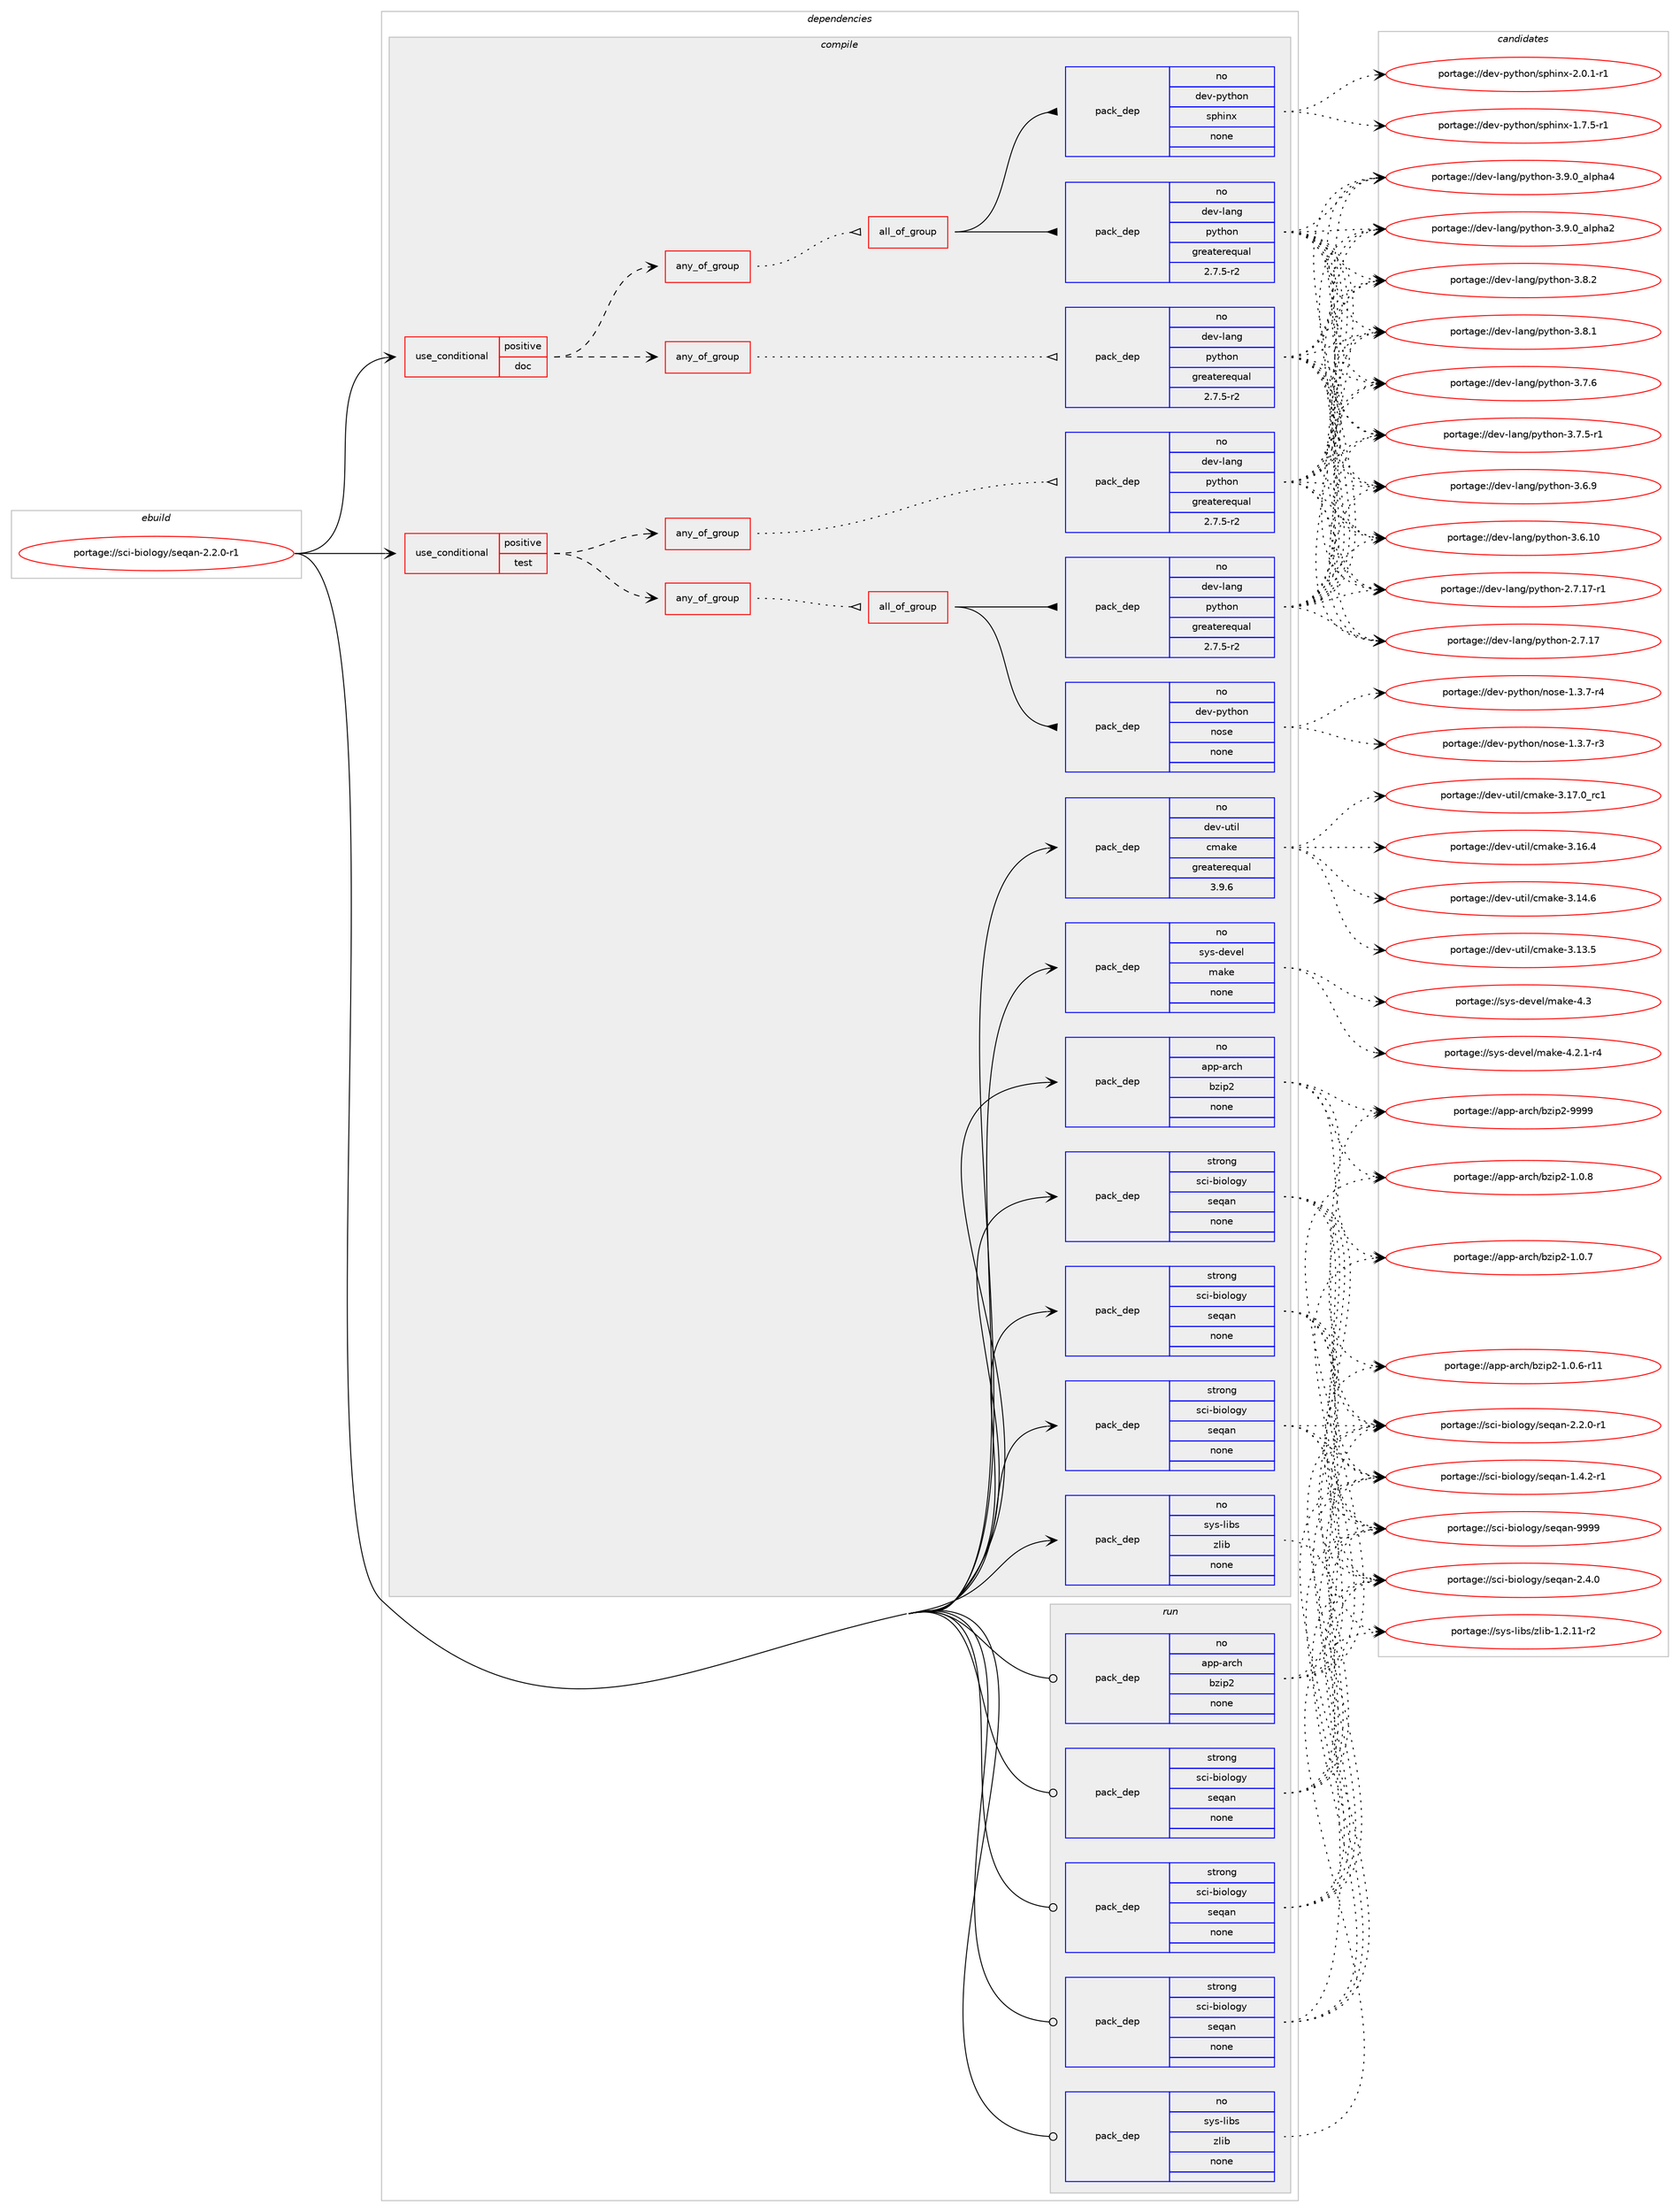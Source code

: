 digraph prolog {

# *************
# Graph options
# *************

newrank=true;
concentrate=true;
compound=true;
graph [rankdir=LR,fontname=Helvetica,fontsize=10,ranksep=1.5];#, ranksep=2.5, nodesep=0.2];
edge  [arrowhead=vee];
node  [fontname=Helvetica,fontsize=10];

# **********
# The ebuild
# **********

subgraph cluster_leftcol {
color=gray;
rank=same;
label=<<i>ebuild</i>>;
id [label="portage://sci-biology/seqan-2.2.0-r1", color=red, width=4, href="../sci-biology/seqan-2.2.0-r1.svg"];
}

# ****************
# The dependencies
# ****************

subgraph cluster_midcol {
color=gray;
label=<<i>dependencies</i>>;
subgraph cluster_compile {
fillcolor="#eeeeee";
style=filled;
label=<<i>compile</i>>;
subgraph cond11503 {
dependency56260 [label=<<TABLE BORDER="0" CELLBORDER="1" CELLSPACING="0" CELLPADDING="4"><TR><TD ROWSPAN="3" CELLPADDING="10">use_conditional</TD></TR><TR><TD>positive</TD></TR><TR><TD>doc</TD></TR></TABLE>>, shape=none, color=red];
subgraph any1151 {
dependency56261 [label=<<TABLE BORDER="0" CELLBORDER="1" CELLSPACING="0" CELLPADDING="4"><TR><TD CELLPADDING="10">any_of_group</TD></TR></TABLE>>, shape=none, color=red];subgraph all55 {
dependency56262 [label=<<TABLE BORDER="0" CELLBORDER="1" CELLSPACING="0" CELLPADDING="4"><TR><TD CELLPADDING="10">all_of_group</TD></TR></TABLE>>, shape=none, color=red];subgraph pack43554 {
dependency56263 [label=<<TABLE BORDER="0" CELLBORDER="1" CELLSPACING="0" CELLPADDING="4" WIDTH="220"><TR><TD ROWSPAN="6" CELLPADDING="30">pack_dep</TD></TR><TR><TD WIDTH="110">no</TD></TR><TR><TD>dev-lang</TD></TR><TR><TD>python</TD></TR><TR><TD>greaterequal</TD></TR><TR><TD>2.7.5-r2</TD></TR></TABLE>>, shape=none, color=blue];
}
dependency56262:e -> dependency56263:w [weight=20,style="solid",arrowhead="inv"];
subgraph pack43555 {
dependency56264 [label=<<TABLE BORDER="0" CELLBORDER="1" CELLSPACING="0" CELLPADDING="4" WIDTH="220"><TR><TD ROWSPAN="6" CELLPADDING="30">pack_dep</TD></TR><TR><TD WIDTH="110">no</TD></TR><TR><TD>dev-python</TD></TR><TR><TD>sphinx</TD></TR><TR><TD>none</TD></TR><TR><TD></TD></TR></TABLE>>, shape=none, color=blue];
}
dependency56262:e -> dependency56264:w [weight=20,style="solid",arrowhead="inv"];
}
dependency56261:e -> dependency56262:w [weight=20,style="dotted",arrowhead="oinv"];
}
dependency56260:e -> dependency56261:w [weight=20,style="dashed",arrowhead="vee"];
subgraph any1152 {
dependency56265 [label=<<TABLE BORDER="0" CELLBORDER="1" CELLSPACING="0" CELLPADDING="4"><TR><TD CELLPADDING="10">any_of_group</TD></TR></TABLE>>, shape=none, color=red];subgraph pack43556 {
dependency56266 [label=<<TABLE BORDER="0" CELLBORDER="1" CELLSPACING="0" CELLPADDING="4" WIDTH="220"><TR><TD ROWSPAN="6" CELLPADDING="30">pack_dep</TD></TR><TR><TD WIDTH="110">no</TD></TR><TR><TD>dev-lang</TD></TR><TR><TD>python</TD></TR><TR><TD>greaterequal</TD></TR><TR><TD>2.7.5-r2</TD></TR></TABLE>>, shape=none, color=blue];
}
dependency56265:e -> dependency56266:w [weight=20,style="dotted",arrowhead="oinv"];
}
dependency56260:e -> dependency56265:w [weight=20,style="dashed",arrowhead="vee"];
}
id:e -> dependency56260:w [weight=20,style="solid",arrowhead="vee"];
subgraph cond11504 {
dependency56267 [label=<<TABLE BORDER="0" CELLBORDER="1" CELLSPACING="0" CELLPADDING="4"><TR><TD ROWSPAN="3" CELLPADDING="10">use_conditional</TD></TR><TR><TD>positive</TD></TR><TR><TD>test</TD></TR></TABLE>>, shape=none, color=red];
subgraph any1153 {
dependency56268 [label=<<TABLE BORDER="0" CELLBORDER="1" CELLSPACING="0" CELLPADDING="4"><TR><TD CELLPADDING="10">any_of_group</TD></TR></TABLE>>, shape=none, color=red];subgraph all56 {
dependency56269 [label=<<TABLE BORDER="0" CELLBORDER="1" CELLSPACING="0" CELLPADDING="4"><TR><TD CELLPADDING="10">all_of_group</TD></TR></TABLE>>, shape=none, color=red];subgraph pack43557 {
dependency56270 [label=<<TABLE BORDER="0" CELLBORDER="1" CELLSPACING="0" CELLPADDING="4" WIDTH="220"><TR><TD ROWSPAN="6" CELLPADDING="30">pack_dep</TD></TR><TR><TD WIDTH="110">no</TD></TR><TR><TD>dev-lang</TD></TR><TR><TD>python</TD></TR><TR><TD>greaterequal</TD></TR><TR><TD>2.7.5-r2</TD></TR></TABLE>>, shape=none, color=blue];
}
dependency56269:e -> dependency56270:w [weight=20,style="solid",arrowhead="inv"];
subgraph pack43558 {
dependency56271 [label=<<TABLE BORDER="0" CELLBORDER="1" CELLSPACING="0" CELLPADDING="4" WIDTH="220"><TR><TD ROWSPAN="6" CELLPADDING="30">pack_dep</TD></TR><TR><TD WIDTH="110">no</TD></TR><TR><TD>dev-python</TD></TR><TR><TD>nose</TD></TR><TR><TD>none</TD></TR><TR><TD></TD></TR></TABLE>>, shape=none, color=blue];
}
dependency56269:e -> dependency56271:w [weight=20,style="solid",arrowhead="inv"];
}
dependency56268:e -> dependency56269:w [weight=20,style="dotted",arrowhead="oinv"];
}
dependency56267:e -> dependency56268:w [weight=20,style="dashed",arrowhead="vee"];
subgraph any1154 {
dependency56272 [label=<<TABLE BORDER="0" CELLBORDER="1" CELLSPACING="0" CELLPADDING="4"><TR><TD CELLPADDING="10">any_of_group</TD></TR></TABLE>>, shape=none, color=red];subgraph pack43559 {
dependency56273 [label=<<TABLE BORDER="0" CELLBORDER="1" CELLSPACING="0" CELLPADDING="4" WIDTH="220"><TR><TD ROWSPAN="6" CELLPADDING="30">pack_dep</TD></TR><TR><TD WIDTH="110">no</TD></TR><TR><TD>dev-lang</TD></TR><TR><TD>python</TD></TR><TR><TD>greaterequal</TD></TR><TR><TD>2.7.5-r2</TD></TR></TABLE>>, shape=none, color=blue];
}
dependency56272:e -> dependency56273:w [weight=20,style="dotted",arrowhead="oinv"];
}
dependency56267:e -> dependency56272:w [weight=20,style="dashed",arrowhead="vee"];
}
id:e -> dependency56267:w [weight=20,style="solid",arrowhead="vee"];
subgraph pack43560 {
dependency56274 [label=<<TABLE BORDER="0" CELLBORDER="1" CELLSPACING="0" CELLPADDING="4" WIDTH="220"><TR><TD ROWSPAN="6" CELLPADDING="30">pack_dep</TD></TR><TR><TD WIDTH="110">no</TD></TR><TR><TD>app-arch</TD></TR><TR><TD>bzip2</TD></TR><TR><TD>none</TD></TR><TR><TD></TD></TR></TABLE>>, shape=none, color=blue];
}
id:e -> dependency56274:w [weight=20,style="solid",arrowhead="vee"];
subgraph pack43561 {
dependency56275 [label=<<TABLE BORDER="0" CELLBORDER="1" CELLSPACING="0" CELLPADDING="4" WIDTH="220"><TR><TD ROWSPAN="6" CELLPADDING="30">pack_dep</TD></TR><TR><TD WIDTH="110">no</TD></TR><TR><TD>dev-util</TD></TR><TR><TD>cmake</TD></TR><TR><TD>greaterequal</TD></TR><TR><TD>3.9.6</TD></TR></TABLE>>, shape=none, color=blue];
}
id:e -> dependency56275:w [weight=20,style="solid",arrowhead="vee"];
subgraph pack43562 {
dependency56276 [label=<<TABLE BORDER="0" CELLBORDER="1" CELLSPACING="0" CELLPADDING="4" WIDTH="220"><TR><TD ROWSPAN="6" CELLPADDING="30">pack_dep</TD></TR><TR><TD WIDTH="110">no</TD></TR><TR><TD>sys-devel</TD></TR><TR><TD>make</TD></TR><TR><TD>none</TD></TR><TR><TD></TD></TR></TABLE>>, shape=none, color=blue];
}
id:e -> dependency56276:w [weight=20,style="solid",arrowhead="vee"];
subgraph pack43563 {
dependency56277 [label=<<TABLE BORDER="0" CELLBORDER="1" CELLSPACING="0" CELLPADDING="4" WIDTH="220"><TR><TD ROWSPAN="6" CELLPADDING="30">pack_dep</TD></TR><TR><TD WIDTH="110">no</TD></TR><TR><TD>sys-libs</TD></TR><TR><TD>zlib</TD></TR><TR><TD>none</TD></TR><TR><TD></TD></TR></TABLE>>, shape=none, color=blue];
}
id:e -> dependency56277:w [weight=20,style="solid",arrowhead="vee"];
subgraph pack43564 {
dependency56278 [label=<<TABLE BORDER="0" CELLBORDER="1" CELLSPACING="0" CELLPADDING="4" WIDTH="220"><TR><TD ROWSPAN="6" CELLPADDING="30">pack_dep</TD></TR><TR><TD WIDTH="110">strong</TD></TR><TR><TD>sci-biology</TD></TR><TR><TD>seqan</TD></TR><TR><TD>none</TD></TR><TR><TD></TD></TR></TABLE>>, shape=none, color=blue];
}
id:e -> dependency56278:w [weight=20,style="solid",arrowhead="vee"];
subgraph pack43565 {
dependency56279 [label=<<TABLE BORDER="0" CELLBORDER="1" CELLSPACING="0" CELLPADDING="4" WIDTH="220"><TR><TD ROWSPAN="6" CELLPADDING="30">pack_dep</TD></TR><TR><TD WIDTH="110">strong</TD></TR><TR><TD>sci-biology</TD></TR><TR><TD>seqan</TD></TR><TR><TD>none</TD></TR><TR><TD></TD></TR></TABLE>>, shape=none, color=blue];
}
id:e -> dependency56279:w [weight=20,style="solid",arrowhead="vee"];
subgraph pack43566 {
dependency56280 [label=<<TABLE BORDER="0" CELLBORDER="1" CELLSPACING="0" CELLPADDING="4" WIDTH="220"><TR><TD ROWSPAN="6" CELLPADDING="30">pack_dep</TD></TR><TR><TD WIDTH="110">strong</TD></TR><TR><TD>sci-biology</TD></TR><TR><TD>seqan</TD></TR><TR><TD>none</TD></TR><TR><TD></TD></TR></TABLE>>, shape=none, color=blue];
}
id:e -> dependency56280:w [weight=20,style="solid",arrowhead="vee"];
}
subgraph cluster_compileandrun {
fillcolor="#eeeeee";
style=filled;
label=<<i>compile and run</i>>;
}
subgraph cluster_run {
fillcolor="#eeeeee";
style=filled;
label=<<i>run</i>>;
subgraph pack43567 {
dependency56281 [label=<<TABLE BORDER="0" CELLBORDER="1" CELLSPACING="0" CELLPADDING="4" WIDTH="220"><TR><TD ROWSPAN="6" CELLPADDING="30">pack_dep</TD></TR><TR><TD WIDTH="110">no</TD></TR><TR><TD>app-arch</TD></TR><TR><TD>bzip2</TD></TR><TR><TD>none</TD></TR><TR><TD></TD></TR></TABLE>>, shape=none, color=blue];
}
id:e -> dependency56281:w [weight=20,style="solid",arrowhead="odot"];
subgraph pack43568 {
dependency56282 [label=<<TABLE BORDER="0" CELLBORDER="1" CELLSPACING="0" CELLPADDING="4" WIDTH="220"><TR><TD ROWSPAN="6" CELLPADDING="30">pack_dep</TD></TR><TR><TD WIDTH="110">no</TD></TR><TR><TD>sys-libs</TD></TR><TR><TD>zlib</TD></TR><TR><TD>none</TD></TR><TR><TD></TD></TR></TABLE>>, shape=none, color=blue];
}
id:e -> dependency56282:w [weight=20,style="solid",arrowhead="odot"];
subgraph pack43569 {
dependency56283 [label=<<TABLE BORDER="0" CELLBORDER="1" CELLSPACING="0" CELLPADDING="4" WIDTH="220"><TR><TD ROWSPAN="6" CELLPADDING="30">pack_dep</TD></TR><TR><TD WIDTH="110">strong</TD></TR><TR><TD>sci-biology</TD></TR><TR><TD>seqan</TD></TR><TR><TD>none</TD></TR><TR><TD></TD></TR></TABLE>>, shape=none, color=blue];
}
id:e -> dependency56283:w [weight=20,style="solid",arrowhead="odot"];
subgraph pack43570 {
dependency56284 [label=<<TABLE BORDER="0" CELLBORDER="1" CELLSPACING="0" CELLPADDING="4" WIDTH="220"><TR><TD ROWSPAN="6" CELLPADDING="30">pack_dep</TD></TR><TR><TD WIDTH="110">strong</TD></TR><TR><TD>sci-biology</TD></TR><TR><TD>seqan</TD></TR><TR><TD>none</TD></TR><TR><TD></TD></TR></TABLE>>, shape=none, color=blue];
}
id:e -> dependency56284:w [weight=20,style="solid",arrowhead="odot"];
subgraph pack43571 {
dependency56285 [label=<<TABLE BORDER="0" CELLBORDER="1" CELLSPACING="0" CELLPADDING="4" WIDTH="220"><TR><TD ROWSPAN="6" CELLPADDING="30">pack_dep</TD></TR><TR><TD WIDTH="110">strong</TD></TR><TR><TD>sci-biology</TD></TR><TR><TD>seqan</TD></TR><TR><TD>none</TD></TR><TR><TD></TD></TR></TABLE>>, shape=none, color=blue];
}
id:e -> dependency56285:w [weight=20,style="solid",arrowhead="odot"];
}
}

# **************
# The candidates
# **************

subgraph cluster_choices {
rank=same;
color=gray;
label=<<i>candidates</i>>;

subgraph choice43554 {
color=black;
nodesep=1;
choice10010111845108971101034711212111610411111045514657464895971081121049752 [label="portage://dev-lang/python-3.9.0_alpha4", color=red, width=4,href="../dev-lang/python-3.9.0_alpha4.svg"];
choice10010111845108971101034711212111610411111045514657464895971081121049750 [label="portage://dev-lang/python-3.9.0_alpha2", color=red, width=4,href="../dev-lang/python-3.9.0_alpha2.svg"];
choice100101118451089711010347112121116104111110455146564650 [label="portage://dev-lang/python-3.8.2", color=red, width=4,href="../dev-lang/python-3.8.2.svg"];
choice100101118451089711010347112121116104111110455146564649 [label="portage://dev-lang/python-3.8.1", color=red, width=4,href="../dev-lang/python-3.8.1.svg"];
choice100101118451089711010347112121116104111110455146554654 [label="portage://dev-lang/python-3.7.6", color=red, width=4,href="../dev-lang/python-3.7.6.svg"];
choice1001011184510897110103471121211161041111104551465546534511449 [label="portage://dev-lang/python-3.7.5-r1", color=red, width=4,href="../dev-lang/python-3.7.5-r1.svg"];
choice100101118451089711010347112121116104111110455146544657 [label="portage://dev-lang/python-3.6.9", color=red, width=4,href="../dev-lang/python-3.6.9.svg"];
choice10010111845108971101034711212111610411111045514654464948 [label="portage://dev-lang/python-3.6.10", color=red, width=4,href="../dev-lang/python-3.6.10.svg"];
choice100101118451089711010347112121116104111110455046554649554511449 [label="portage://dev-lang/python-2.7.17-r1", color=red, width=4,href="../dev-lang/python-2.7.17-r1.svg"];
choice10010111845108971101034711212111610411111045504655464955 [label="portage://dev-lang/python-2.7.17", color=red, width=4,href="../dev-lang/python-2.7.17.svg"];
dependency56263:e -> choice10010111845108971101034711212111610411111045514657464895971081121049752:w [style=dotted,weight="100"];
dependency56263:e -> choice10010111845108971101034711212111610411111045514657464895971081121049750:w [style=dotted,weight="100"];
dependency56263:e -> choice100101118451089711010347112121116104111110455146564650:w [style=dotted,weight="100"];
dependency56263:e -> choice100101118451089711010347112121116104111110455146564649:w [style=dotted,weight="100"];
dependency56263:e -> choice100101118451089711010347112121116104111110455146554654:w [style=dotted,weight="100"];
dependency56263:e -> choice1001011184510897110103471121211161041111104551465546534511449:w [style=dotted,weight="100"];
dependency56263:e -> choice100101118451089711010347112121116104111110455146544657:w [style=dotted,weight="100"];
dependency56263:e -> choice10010111845108971101034711212111610411111045514654464948:w [style=dotted,weight="100"];
dependency56263:e -> choice100101118451089711010347112121116104111110455046554649554511449:w [style=dotted,weight="100"];
dependency56263:e -> choice10010111845108971101034711212111610411111045504655464955:w [style=dotted,weight="100"];
}
subgraph choice43555 {
color=black;
nodesep=1;
choice10010111845112121116104111110471151121041051101204550464846494511449 [label="portage://dev-python/sphinx-2.0.1-r1", color=red, width=4,href="../dev-python/sphinx-2.0.1-r1.svg"];
choice10010111845112121116104111110471151121041051101204549465546534511449 [label="portage://dev-python/sphinx-1.7.5-r1", color=red, width=4,href="../dev-python/sphinx-1.7.5-r1.svg"];
dependency56264:e -> choice10010111845112121116104111110471151121041051101204550464846494511449:w [style=dotted,weight="100"];
dependency56264:e -> choice10010111845112121116104111110471151121041051101204549465546534511449:w [style=dotted,weight="100"];
}
subgraph choice43556 {
color=black;
nodesep=1;
choice10010111845108971101034711212111610411111045514657464895971081121049752 [label="portage://dev-lang/python-3.9.0_alpha4", color=red, width=4,href="../dev-lang/python-3.9.0_alpha4.svg"];
choice10010111845108971101034711212111610411111045514657464895971081121049750 [label="portage://dev-lang/python-3.9.0_alpha2", color=red, width=4,href="../dev-lang/python-3.9.0_alpha2.svg"];
choice100101118451089711010347112121116104111110455146564650 [label="portage://dev-lang/python-3.8.2", color=red, width=4,href="../dev-lang/python-3.8.2.svg"];
choice100101118451089711010347112121116104111110455146564649 [label="portage://dev-lang/python-3.8.1", color=red, width=4,href="../dev-lang/python-3.8.1.svg"];
choice100101118451089711010347112121116104111110455146554654 [label="portage://dev-lang/python-3.7.6", color=red, width=4,href="../dev-lang/python-3.7.6.svg"];
choice1001011184510897110103471121211161041111104551465546534511449 [label="portage://dev-lang/python-3.7.5-r1", color=red, width=4,href="../dev-lang/python-3.7.5-r1.svg"];
choice100101118451089711010347112121116104111110455146544657 [label="portage://dev-lang/python-3.6.9", color=red, width=4,href="../dev-lang/python-3.6.9.svg"];
choice10010111845108971101034711212111610411111045514654464948 [label="portage://dev-lang/python-3.6.10", color=red, width=4,href="../dev-lang/python-3.6.10.svg"];
choice100101118451089711010347112121116104111110455046554649554511449 [label="portage://dev-lang/python-2.7.17-r1", color=red, width=4,href="../dev-lang/python-2.7.17-r1.svg"];
choice10010111845108971101034711212111610411111045504655464955 [label="portage://dev-lang/python-2.7.17", color=red, width=4,href="../dev-lang/python-2.7.17.svg"];
dependency56266:e -> choice10010111845108971101034711212111610411111045514657464895971081121049752:w [style=dotted,weight="100"];
dependency56266:e -> choice10010111845108971101034711212111610411111045514657464895971081121049750:w [style=dotted,weight="100"];
dependency56266:e -> choice100101118451089711010347112121116104111110455146564650:w [style=dotted,weight="100"];
dependency56266:e -> choice100101118451089711010347112121116104111110455146564649:w [style=dotted,weight="100"];
dependency56266:e -> choice100101118451089711010347112121116104111110455146554654:w [style=dotted,weight="100"];
dependency56266:e -> choice1001011184510897110103471121211161041111104551465546534511449:w [style=dotted,weight="100"];
dependency56266:e -> choice100101118451089711010347112121116104111110455146544657:w [style=dotted,weight="100"];
dependency56266:e -> choice10010111845108971101034711212111610411111045514654464948:w [style=dotted,weight="100"];
dependency56266:e -> choice100101118451089711010347112121116104111110455046554649554511449:w [style=dotted,weight="100"];
dependency56266:e -> choice10010111845108971101034711212111610411111045504655464955:w [style=dotted,weight="100"];
}
subgraph choice43557 {
color=black;
nodesep=1;
choice10010111845108971101034711212111610411111045514657464895971081121049752 [label="portage://dev-lang/python-3.9.0_alpha4", color=red, width=4,href="../dev-lang/python-3.9.0_alpha4.svg"];
choice10010111845108971101034711212111610411111045514657464895971081121049750 [label="portage://dev-lang/python-3.9.0_alpha2", color=red, width=4,href="../dev-lang/python-3.9.0_alpha2.svg"];
choice100101118451089711010347112121116104111110455146564650 [label="portage://dev-lang/python-3.8.2", color=red, width=4,href="../dev-lang/python-3.8.2.svg"];
choice100101118451089711010347112121116104111110455146564649 [label="portage://dev-lang/python-3.8.1", color=red, width=4,href="../dev-lang/python-3.8.1.svg"];
choice100101118451089711010347112121116104111110455146554654 [label="portage://dev-lang/python-3.7.6", color=red, width=4,href="../dev-lang/python-3.7.6.svg"];
choice1001011184510897110103471121211161041111104551465546534511449 [label="portage://dev-lang/python-3.7.5-r1", color=red, width=4,href="../dev-lang/python-3.7.5-r1.svg"];
choice100101118451089711010347112121116104111110455146544657 [label="portage://dev-lang/python-3.6.9", color=red, width=4,href="../dev-lang/python-3.6.9.svg"];
choice10010111845108971101034711212111610411111045514654464948 [label="portage://dev-lang/python-3.6.10", color=red, width=4,href="../dev-lang/python-3.6.10.svg"];
choice100101118451089711010347112121116104111110455046554649554511449 [label="portage://dev-lang/python-2.7.17-r1", color=red, width=4,href="../dev-lang/python-2.7.17-r1.svg"];
choice10010111845108971101034711212111610411111045504655464955 [label="portage://dev-lang/python-2.7.17", color=red, width=4,href="../dev-lang/python-2.7.17.svg"];
dependency56270:e -> choice10010111845108971101034711212111610411111045514657464895971081121049752:w [style=dotted,weight="100"];
dependency56270:e -> choice10010111845108971101034711212111610411111045514657464895971081121049750:w [style=dotted,weight="100"];
dependency56270:e -> choice100101118451089711010347112121116104111110455146564650:w [style=dotted,weight="100"];
dependency56270:e -> choice100101118451089711010347112121116104111110455146564649:w [style=dotted,weight="100"];
dependency56270:e -> choice100101118451089711010347112121116104111110455146554654:w [style=dotted,weight="100"];
dependency56270:e -> choice1001011184510897110103471121211161041111104551465546534511449:w [style=dotted,weight="100"];
dependency56270:e -> choice100101118451089711010347112121116104111110455146544657:w [style=dotted,weight="100"];
dependency56270:e -> choice10010111845108971101034711212111610411111045514654464948:w [style=dotted,weight="100"];
dependency56270:e -> choice100101118451089711010347112121116104111110455046554649554511449:w [style=dotted,weight="100"];
dependency56270:e -> choice10010111845108971101034711212111610411111045504655464955:w [style=dotted,weight="100"];
}
subgraph choice43558 {
color=black;
nodesep=1;
choice10010111845112121116104111110471101111151014549465146554511452 [label="portage://dev-python/nose-1.3.7-r4", color=red, width=4,href="../dev-python/nose-1.3.7-r4.svg"];
choice10010111845112121116104111110471101111151014549465146554511451 [label="portage://dev-python/nose-1.3.7-r3", color=red, width=4,href="../dev-python/nose-1.3.7-r3.svg"];
dependency56271:e -> choice10010111845112121116104111110471101111151014549465146554511452:w [style=dotted,weight="100"];
dependency56271:e -> choice10010111845112121116104111110471101111151014549465146554511451:w [style=dotted,weight="100"];
}
subgraph choice43559 {
color=black;
nodesep=1;
choice10010111845108971101034711212111610411111045514657464895971081121049752 [label="portage://dev-lang/python-3.9.0_alpha4", color=red, width=4,href="../dev-lang/python-3.9.0_alpha4.svg"];
choice10010111845108971101034711212111610411111045514657464895971081121049750 [label="portage://dev-lang/python-3.9.0_alpha2", color=red, width=4,href="../dev-lang/python-3.9.0_alpha2.svg"];
choice100101118451089711010347112121116104111110455146564650 [label="portage://dev-lang/python-3.8.2", color=red, width=4,href="../dev-lang/python-3.8.2.svg"];
choice100101118451089711010347112121116104111110455146564649 [label="portage://dev-lang/python-3.8.1", color=red, width=4,href="../dev-lang/python-3.8.1.svg"];
choice100101118451089711010347112121116104111110455146554654 [label="portage://dev-lang/python-3.7.6", color=red, width=4,href="../dev-lang/python-3.7.6.svg"];
choice1001011184510897110103471121211161041111104551465546534511449 [label="portage://dev-lang/python-3.7.5-r1", color=red, width=4,href="../dev-lang/python-3.7.5-r1.svg"];
choice100101118451089711010347112121116104111110455146544657 [label="portage://dev-lang/python-3.6.9", color=red, width=4,href="../dev-lang/python-3.6.9.svg"];
choice10010111845108971101034711212111610411111045514654464948 [label="portage://dev-lang/python-3.6.10", color=red, width=4,href="../dev-lang/python-3.6.10.svg"];
choice100101118451089711010347112121116104111110455046554649554511449 [label="portage://dev-lang/python-2.7.17-r1", color=red, width=4,href="../dev-lang/python-2.7.17-r1.svg"];
choice10010111845108971101034711212111610411111045504655464955 [label="portage://dev-lang/python-2.7.17", color=red, width=4,href="../dev-lang/python-2.7.17.svg"];
dependency56273:e -> choice10010111845108971101034711212111610411111045514657464895971081121049752:w [style=dotted,weight="100"];
dependency56273:e -> choice10010111845108971101034711212111610411111045514657464895971081121049750:w [style=dotted,weight="100"];
dependency56273:e -> choice100101118451089711010347112121116104111110455146564650:w [style=dotted,weight="100"];
dependency56273:e -> choice100101118451089711010347112121116104111110455146564649:w [style=dotted,weight="100"];
dependency56273:e -> choice100101118451089711010347112121116104111110455146554654:w [style=dotted,weight="100"];
dependency56273:e -> choice1001011184510897110103471121211161041111104551465546534511449:w [style=dotted,weight="100"];
dependency56273:e -> choice100101118451089711010347112121116104111110455146544657:w [style=dotted,weight="100"];
dependency56273:e -> choice10010111845108971101034711212111610411111045514654464948:w [style=dotted,weight="100"];
dependency56273:e -> choice100101118451089711010347112121116104111110455046554649554511449:w [style=dotted,weight="100"];
dependency56273:e -> choice10010111845108971101034711212111610411111045504655464955:w [style=dotted,weight="100"];
}
subgraph choice43560 {
color=black;
nodesep=1;
choice971121124597114991044798122105112504557575757 [label="portage://app-arch/bzip2-9999", color=red, width=4,href="../app-arch/bzip2-9999.svg"];
choice97112112459711499104479812210511250454946484656 [label="portage://app-arch/bzip2-1.0.8", color=red, width=4,href="../app-arch/bzip2-1.0.8.svg"];
choice97112112459711499104479812210511250454946484655 [label="portage://app-arch/bzip2-1.0.7", color=red, width=4,href="../app-arch/bzip2-1.0.7.svg"];
choice97112112459711499104479812210511250454946484654451144949 [label="portage://app-arch/bzip2-1.0.6-r11", color=red, width=4,href="../app-arch/bzip2-1.0.6-r11.svg"];
dependency56274:e -> choice971121124597114991044798122105112504557575757:w [style=dotted,weight="100"];
dependency56274:e -> choice97112112459711499104479812210511250454946484656:w [style=dotted,weight="100"];
dependency56274:e -> choice97112112459711499104479812210511250454946484655:w [style=dotted,weight="100"];
dependency56274:e -> choice97112112459711499104479812210511250454946484654451144949:w [style=dotted,weight="100"];
}
subgraph choice43561 {
color=black;
nodesep=1;
choice1001011184511711610510847991099710710145514649554648951149949 [label="portage://dev-util/cmake-3.17.0_rc1", color=red, width=4,href="../dev-util/cmake-3.17.0_rc1.svg"];
choice1001011184511711610510847991099710710145514649544652 [label="portage://dev-util/cmake-3.16.4", color=red, width=4,href="../dev-util/cmake-3.16.4.svg"];
choice1001011184511711610510847991099710710145514649524654 [label="portage://dev-util/cmake-3.14.6", color=red, width=4,href="../dev-util/cmake-3.14.6.svg"];
choice1001011184511711610510847991099710710145514649514653 [label="portage://dev-util/cmake-3.13.5", color=red, width=4,href="../dev-util/cmake-3.13.5.svg"];
dependency56275:e -> choice1001011184511711610510847991099710710145514649554648951149949:w [style=dotted,weight="100"];
dependency56275:e -> choice1001011184511711610510847991099710710145514649544652:w [style=dotted,weight="100"];
dependency56275:e -> choice1001011184511711610510847991099710710145514649524654:w [style=dotted,weight="100"];
dependency56275:e -> choice1001011184511711610510847991099710710145514649514653:w [style=dotted,weight="100"];
}
subgraph choice43562 {
color=black;
nodesep=1;
choice11512111545100101118101108471099710710145524651 [label="portage://sys-devel/make-4.3", color=red, width=4,href="../sys-devel/make-4.3.svg"];
choice1151211154510010111810110847109971071014552465046494511452 [label="portage://sys-devel/make-4.2.1-r4", color=red, width=4,href="../sys-devel/make-4.2.1-r4.svg"];
dependency56276:e -> choice11512111545100101118101108471099710710145524651:w [style=dotted,weight="100"];
dependency56276:e -> choice1151211154510010111810110847109971071014552465046494511452:w [style=dotted,weight="100"];
}
subgraph choice43563 {
color=black;
nodesep=1;
choice11512111545108105981154712210810598454946504649494511450 [label="portage://sys-libs/zlib-1.2.11-r2", color=red, width=4,href="../sys-libs/zlib-1.2.11-r2.svg"];
dependency56277:e -> choice11512111545108105981154712210810598454946504649494511450:w [style=dotted,weight="100"];
}
subgraph choice43564 {
color=black;
nodesep=1;
choice11599105459810511110811110312147115101113971104557575757 [label="portage://sci-biology/seqan-9999", color=red, width=4,href="../sci-biology/seqan-9999.svg"];
choice1159910545981051111081111031214711510111397110455046524648 [label="portage://sci-biology/seqan-2.4.0", color=red, width=4,href="../sci-biology/seqan-2.4.0.svg"];
choice11599105459810511110811110312147115101113971104550465046484511449 [label="portage://sci-biology/seqan-2.2.0-r1", color=red, width=4,href="../sci-biology/seqan-2.2.0-r1.svg"];
choice11599105459810511110811110312147115101113971104549465246504511449 [label="portage://sci-biology/seqan-1.4.2-r1", color=red, width=4,href="../sci-biology/seqan-1.4.2-r1.svg"];
dependency56278:e -> choice11599105459810511110811110312147115101113971104557575757:w [style=dotted,weight="100"];
dependency56278:e -> choice1159910545981051111081111031214711510111397110455046524648:w [style=dotted,weight="100"];
dependency56278:e -> choice11599105459810511110811110312147115101113971104550465046484511449:w [style=dotted,weight="100"];
dependency56278:e -> choice11599105459810511110811110312147115101113971104549465246504511449:w [style=dotted,weight="100"];
}
subgraph choice43565 {
color=black;
nodesep=1;
choice11599105459810511110811110312147115101113971104557575757 [label="portage://sci-biology/seqan-9999", color=red, width=4,href="../sci-biology/seqan-9999.svg"];
choice1159910545981051111081111031214711510111397110455046524648 [label="portage://sci-biology/seqan-2.4.0", color=red, width=4,href="../sci-biology/seqan-2.4.0.svg"];
choice11599105459810511110811110312147115101113971104550465046484511449 [label="portage://sci-biology/seqan-2.2.0-r1", color=red, width=4,href="../sci-biology/seqan-2.2.0-r1.svg"];
choice11599105459810511110811110312147115101113971104549465246504511449 [label="portage://sci-biology/seqan-1.4.2-r1", color=red, width=4,href="../sci-biology/seqan-1.4.2-r1.svg"];
dependency56279:e -> choice11599105459810511110811110312147115101113971104557575757:w [style=dotted,weight="100"];
dependency56279:e -> choice1159910545981051111081111031214711510111397110455046524648:w [style=dotted,weight="100"];
dependency56279:e -> choice11599105459810511110811110312147115101113971104550465046484511449:w [style=dotted,weight="100"];
dependency56279:e -> choice11599105459810511110811110312147115101113971104549465246504511449:w [style=dotted,weight="100"];
}
subgraph choice43566 {
color=black;
nodesep=1;
choice11599105459810511110811110312147115101113971104557575757 [label="portage://sci-biology/seqan-9999", color=red, width=4,href="../sci-biology/seqan-9999.svg"];
choice1159910545981051111081111031214711510111397110455046524648 [label="portage://sci-biology/seqan-2.4.0", color=red, width=4,href="../sci-biology/seqan-2.4.0.svg"];
choice11599105459810511110811110312147115101113971104550465046484511449 [label="portage://sci-biology/seqan-2.2.0-r1", color=red, width=4,href="../sci-biology/seqan-2.2.0-r1.svg"];
choice11599105459810511110811110312147115101113971104549465246504511449 [label="portage://sci-biology/seqan-1.4.2-r1", color=red, width=4,href="../sci-biology/seqan-1.4.2-r1.svg"];
dependency56280:e -> choice11599105459810511110811110312147115101113971104557575757:w [style=dotted,weight="100"];
dependency56280:e -> choice1159910545981051111081111031214711510111397110455046524648:w [style=dotted,weight="100"];
dependency56280:e -> choice11599105459810511110811110312147115101113971104550465046484511449:w [style=dotted,weight="100"];
dependency56280:e -> choice11599105459810511110811110312147115101113971104549465246504511449:w [style=dotted,weight="100"];
}
subgraph choice43567 {
color=black;
nodesep=1;
choice971121124597114991044798122105112504557575757 [label="portage://app-arch/bzip2-9999", color=red, width=4,href="../app-arch/bzip2-9999.svg"];
choice97112112459711499104479812210511250454946484656 [label="portage://app-arch/bzip2-1.0.8", color=red, width=4,href="../app-arch/bzip2-1.0.8.svg"];
choice97112112459711499104479812210511250454946484655 [label="portage://app-arch/bzip2-1.0.7", color=red, width=4,href="../app-arch/bzip2-1.0.7.svg"];
choice97112112459711499104479812210511250454946484654451144949 [label="portage://app-arch/bzip2-1.0.6-r11", color=red, width=4,href="../app-arch/bzip2-1.0.6-r11.svg"];
dependency56281:e -> choice971121124597114991044798122105112504557575757:w [style=dotted,weight="100"];
dependency56281:e -> choice97112112459711499104479812210511250454946484656:w [style=dotted,weight="100"];
dependency56281:e -> choice97112112459711499104479812210511250454946484655:w [style=dotted,weight="100"];
dependency56281:e -> choice97112112459711499104479812210511250454946484654451144949:w [style=dotted,weight="100"];
}
subgraph choice43568 {
color=black;
nodesep=1;
choice11512111545108105981154712210810598454946504649494511450 [label="portage://sys-libs/zlib-1.2.11-r2", color=red, width=4,href="../sys-libs/zlib-1.2.11-r2.svg"];
dependency56282:e -> choice11512111545108105981154712210810598454946504649494511450:w [style=dotted,weight="100"];
}
subgraph choice43569 {
color=black;
nodesep=1;
choice11599105459810511110811110312147115101113971104557575757 [label="portage://sci-biology/seqan-9999", color=red, width=4,href="../sci-biology/seqan-9999.svg"];
choice1159910545981051111081111031214711510111397110455046524648 [label="portage://sci-biology/seqan-2.4.0", color=red, width=4,href="../sci-biology/seqan-2.4.0.svg"];
choice11599105459810511110811110312147115101113971104550465046484511449 [label="portage://sci-biology/seqan-2.2.0-r1", color=red, width=4,href="../sci-biology/seqan-2.2.0-r1.svg"];
choice11599105459810511110811110312147115101113971104549465246504511449 [label="portage://sci-biology/seqan-1.4.2-r1", color=red, width=4,href="../sci-biology/seqan-1.4.2-r1.svg"];
dependency56283:e -> choice11599105459810511110811110312147115101113971104557575757:w [style=dotted,weight="100"];
dependency56283:e -> choice1159910545981051111081111031214711510111397110455046524648:w [style=dotted,weight="100"];
dependency56283:e -> choice11599105459810511110811110312147115101113971104550465046484511449:w [style=dotted,weight="100"];
dependency56283:e -> choice11599105459810511110811110312147115101113971104549465246504511449:w [style=dotted,weight="100"];
}
subgraph choice43570 {
color=black;
nodesep=1;
choice11599105459810511110811110312147115101113971104557575757 [label="portage://sci-biology/seqan-9999", color=red, width=4,href="../sci-biology/seqan-9999.svg"];
choice1159910545981051111081111031214711510111397110455046524648 [label="portage://sci-biology/seqan-2.4.0", color=red, width=4,href="../sci-biology/seqan-2.4.0.svg"];
choice11599105459810511110811110312147115101113971104550465046484511449 [label="portage://sci-biology/seqan-2.2.0-r1", color=red, width=4,href="../sci-biology/seqan-2.2.0-r1.svg"];
choice11599105459810511110811110312147115101113971104549465246504511449 [label="portage://sci-biology/seqan-1.4.2-r1", color=red, width=4,href="../sci-biology/seqan-1.4.2-r1.svg"];
dependency56284:e -> choice11599105459810511110811110312147115101113971104557575757:w [style=dotted,weight="100"];
dependency56284:e -> choice1159910545981051111081111031214711510111397110455046524648:w [style=dotted,weight="100"];
dependency56284:e -> choice11599105459810511110811110312147115101113971104550465046484511449:w [style=dotted,weight="100"];
dependency56284:e -> choice11599105459810511110811110312147115101113971104549465246504511449:w [style=dotted,weight="100"];
}
subgraph choice43571 {
color=black;
nodesep=1;
choice11599105459810511110811110312147115101113971104557575757 [label="portage://sci-biology/seqan-9999", color=red, width=4,href="../sci-biology/seqan-9999.svg"];
choice1159910545981051111081111031214711510111397110455046524648 [label="portage://sci-biology/seqan-2.4.0", color=red, width=4,href="../sci-biology/seqan-2.4.0.svg"];
choice11599105459810511110811110312147115101113971104550465046484511449 [label="portage://sci-biology/seqan-2.2.0-r1", color=red, width=4,href="../sci-biology/seqan-2.2.0-r1.svg"];
choice11599105459810511110811110312147115101113971104549465246504511449 [label="portage://sci-biology/seqan-1.4.2-r1", color=red, width=4,href="../sci-biology/seqan-1.4.2-r1.svg"];
dependency56285:e -> choice11599105459810511110811110312147115101113971104557575757:w [style=dotted,weight="100"];
dependency56285:e -> choice1159910545981051111081111031214711510111397110455046524648:w [style=dotted,weight="100"];
dependency56285:e -> choice11599105459810511110811110312147115101113971104550465046484511449:w [style=dotted,weight="100"];
dependency56285:e -> choice11599105459810511110811110312147115101113971104549465246504511449:w [style=dotted,weight="100"];
}
}

}
